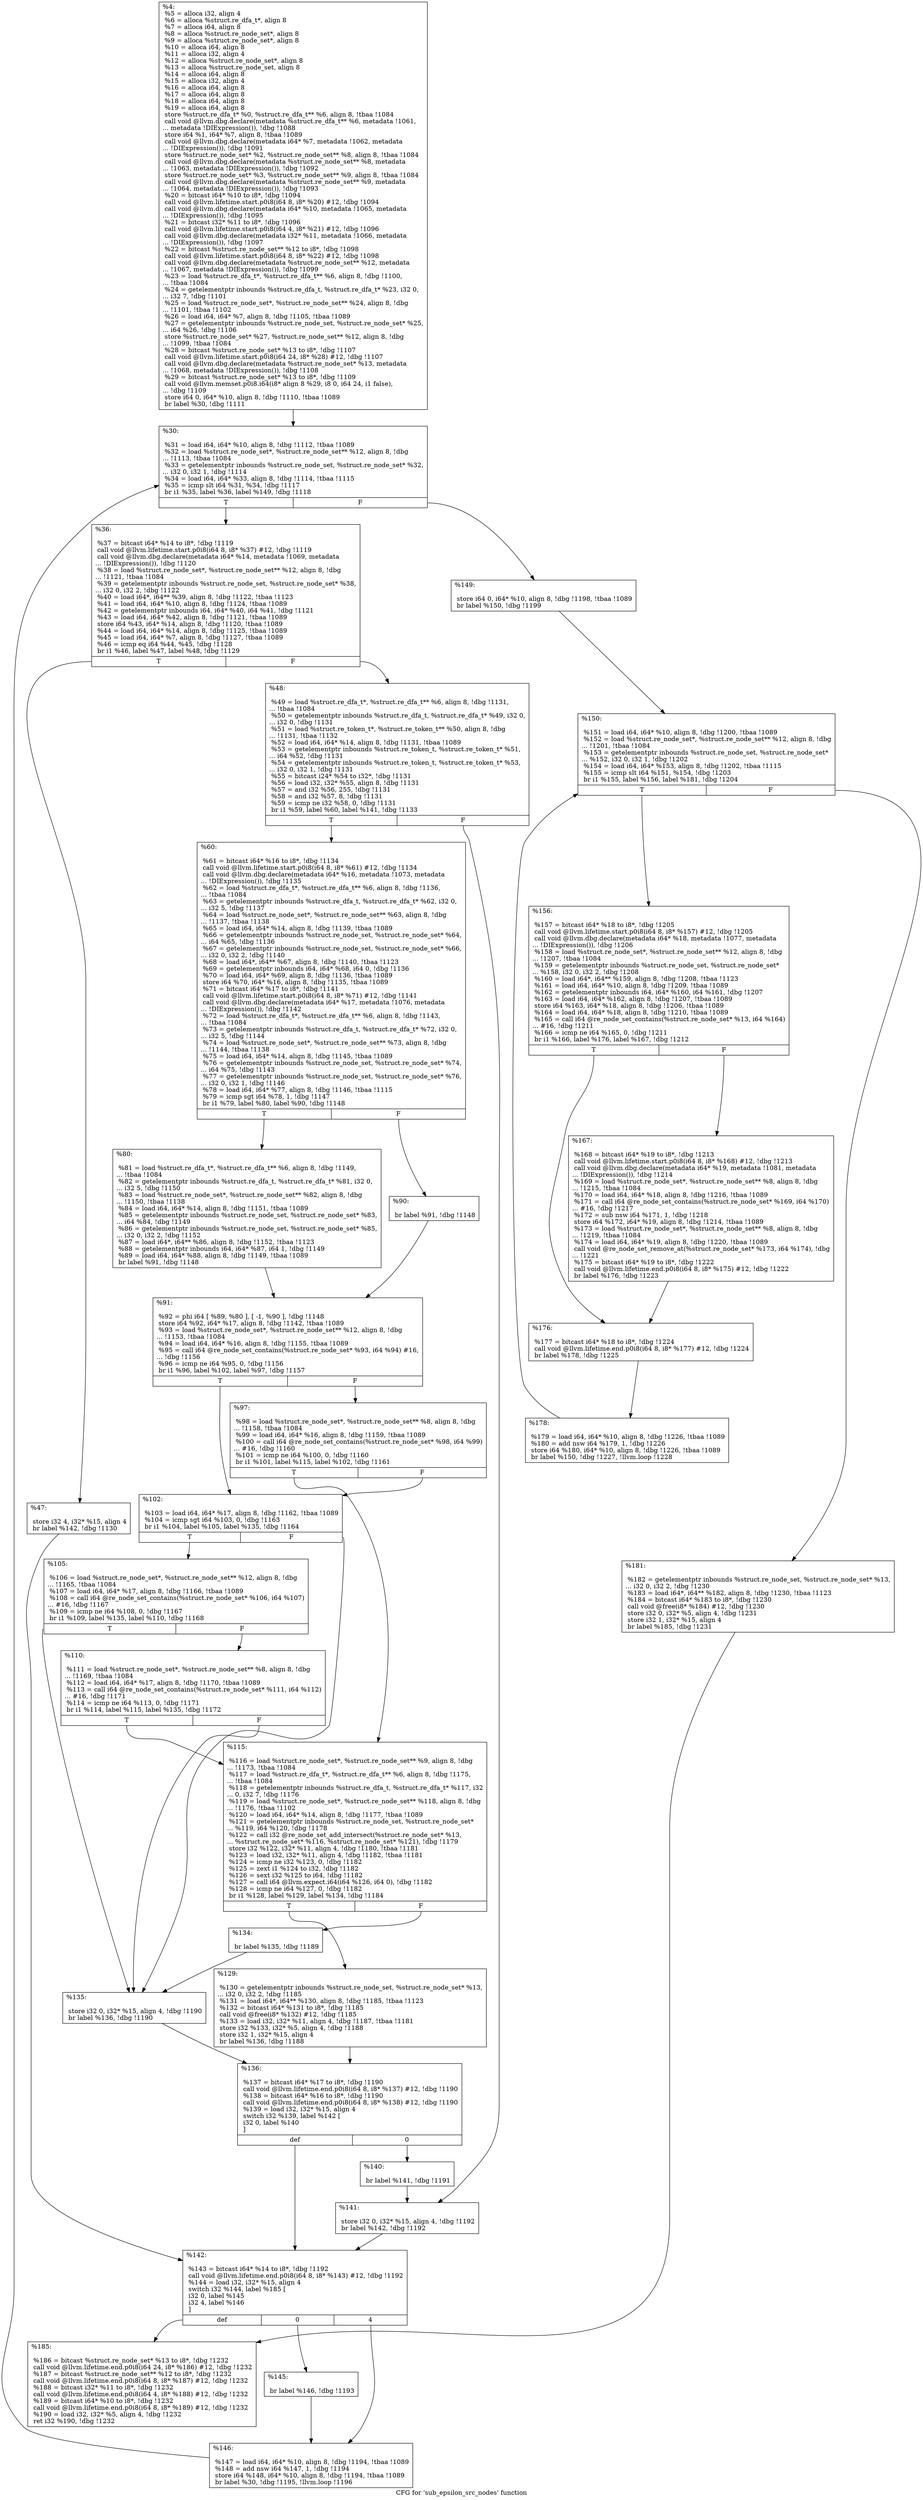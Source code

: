digraph "CFG for 'sub_epsilon_src_nodes' function" {
	label="CFG for 'sub_epsilon_src_nodes' function";

	Node0xeecab0 [shape=record,label="{%4:\l  %5 = alloca i32, align 4\l  %6 = alloca %struct.re_dfa_t*, align 8\l  %7 = alloca i64, align 8\l  %8 = alloca %struct.re_node_set*, align 8\l  %9 = alloca %struct.re_node_set*, align 8\l  %10 = alloca i64, align 8\l  %11 = alloca i32, align 4\l  %12 = alloca %struct.re_node_set*, align 8\l  %13 = alloca %struct.re_node_set, align 8\l  %14 = alloca i64, align 8\l  %15 = alloca i32, align 4\l  %16 = alloca i64, align 8\l  %17 = alloca i64, align 8\l  %18 = alloca i64, align 8\l  %19 = alloca i64, align 8\l  store %struct.re_dfa_t* %0, %struct.re_dfa_t** %6, align 8, !tbaa !1084\l  call void @llvm.dbg.declare(metadata %struct.re_dfa_t** %6, metadata !1061,\l... metadata !DIExpression()), !dbg !1088\l  store i64 %1, i64* %7, align 8, !tbaa !1089\l  call void @llvm.dbg.declare(metadata i64* %7, metadata !1062, metadata\l... !DIExpression()), !dbg !1091\l  store %struct.re_node_set* %2, %struct.re_node_set** %8, align 8, !tbaa !1084\l  call void @llvm.dbg.declare(metadata %struct.re_node_set** %8, metadata\l... !1063, metadata !DIExpression()), !dbg !1092\l  store %struct.re_node_set* %3, %struct.re_node_set** %9, align 8, !tbaa !1084\l  call void @llvm.dbg.declare(metadata %struct.re_node_set** %9, metadata\l... !1064, metadata !DIExpression()), !dbg !1093\l  %20 = bitcast i64* %10 to i8*, !dbg !1094\l  call void @llvm.lifetime.start.p0i8(i64 8, i8* %20) #12, !dbg !1094\l  call void @llvm.dbg.declare(metadata i64* %10, metadata !1065, metadata\l... !DIExpression()), !dbg !1095\l  %21 = bitcast i32* %11 to i8*, !dbg !1096\l  call void @llvm.lifetime.start.p0i8(i64 4, i8* %21) #12, !dbg !1096\l  call void @llvm.dbg.declare(metadata i32* %11, metadata !1066, metadata\l... !DIExpression()), !dbg !1097\l  %22 = bitcast %struct.re_node_set** %12 to i8*, !dbg !1098\l  call void @llvm.lifetime.start.p0i8(i64 8, i8* %22) #12, !dbg !1098\l  call void @llvm.dbg.declare(metadata %struct.re_node_set** %12, metadata\l... !1067, metadata !DIExpression()), !dbg !1099\l  %23 = load %struct.re_dfa_t*, %struct.re_dfa_t** %6, align 8, !dbg !1100,\l... !tbaa !1084\l  %24 = getelementptr inbounds %struct.re_dfa_t, %struct.re_dfa_t* %23, i32 0,\l... i32 7, !dbg !1101\l  %25 = load %struct.re_node_set*, %struct.re_node_set** %24, align 8, !dbg\l... !1101, !tbaa !1102\l  %26 = load i64, i64* %7, align 8, !dbg !1105, !tbaa !1089\l  %27 = getelementptr inbounds %struct.re_node_set, %struct.re_node_set* %25,\l... i64 %26, !dbg !1106\l  store %struct.re_node_set* %27, %struct.re_node_set** %12, align 8, !dbg\l... !1099, !tbaa !1084\l  %28 = bitcast %struct.re_node_set* %13 to i8*, !dbg !1107\l  call void @llvm.lifetime.start.p0i8(i64 24, i8* %28) #12, !dbg !1107\l  call void @llvm.dbg.declare(metadata %struct.re_node_set* %13, metadata\l... !1068, metadata !DIExpression()), !dbg !1108\l  %29 = bitcast %struct.re_node_set* %13 to i8*, !dbg !1109\l  call void @llvm.memset.p0i8.i64(i8* align 8 %29, i8 0, i64 24, i1 false),\l... !dbg !1109\l  store i64 0, i64* %10, align 8, !dbg !1110, !tbaa !1089\l  br label %30, !dbg !1111\l}"];
	Node0xeecab0 -> Node0xeeccb0;
	Node0xeeccb0 [shape=record,label="{%30:\l\l  %31 = load i64, i64* %10, align 8, !dbg !1112, !tbaa !1089\l  %32 = load %struct.re_node_set*, %struct.re_node_set** %12, align 8, !dbg\l... !1113, !tbaa !1084\l  %33 = getelementptr inbounds %struct.re_node_set, %struct.re_node_set* %32,\l... i32 0, i32 1, !dbg !1114\l  %34 = load i64, i64* %33, align 8, !dbg !1114, !tbaa !1115\l  %35 = icmp slt i64 %31, %34, !dbg !1117\l  br i1 %35, label %36, label %149, !dbg !1118\l|{<s0>T|<s1>F}}"];
	Node0xeeccb0:s0 -> Node0xeecd00;
	Node0xeeccb0:s1 -> Node0xeed390;
	Node0xeecd00 [shape=record,label="{%36:\l\l  %37 = bitcast i64* %14 to i8*, !dbg !1119\l  call void @llvm.lifetime.start.p0i8(i64 8, i8* %37) #12, !dbg !1119\l  call void @llvm.dbg.declare(metadata i64* %14, metadata !1069, metadata\l... !DIExpression()), !dbg !1120\l  %38 = load %struct.re_node_set*, %struct.re_node_set** %12, align 8, !dbg\l... !1121, !tbaa !1084\l  %39 = getelementptr inbounds %struct.re_node_set, %struct.re_node_set* %38,\l... i32 0, i32 2, !dbg !1122\l  %40 = load i64*, i64** %39, align 8, !dbg !1122, !tbaa !1123\l  %41 = load i64, i64* %10, align 8, !dbg !1124, !tbaa !1089\l  %42 = getelementptr inbounds i64, i64* %40, i64 %41, !dbg !1121\l  %43 = load i64, i64* %42, align 8, !dbg !1121, !tbaa !1089\l  store i64 %43, i64* %14, align 8, !dbg !1120, !tbaa !1089\l  %44 = load i64, i64* %14, align 8, !dbg !1125, !tbaa !1089\l  %45 = load i64, i64* %7, align 8, !dbg !1127, !tbaa !1089\l  %46 = icmp eq i64 %44, %45, !dbg !1128\l  br i1 %46, label %47, label %48, !dbg !1129\l|{<s0>T|<s1>F}}"];
	Node0xeecd00:s0 -> Node0xeecd50;
	Node0xeecd00:s1 -> Node0xeecda0;
	Node0xeecd50 [shape=record,label="{%47:\l\l  store i32 4, i32* %15, align 4\l  br label %142, !dbg !1130\l}"];
	Node0xeecd50 -> Node0xeed2a0;
	Node0xeecda0 [shape=record,label="{%48:\l\l  %49 = load %struct.re_dfa_t*, %struct.re_dfa_t** %6, align 8, !dbg !1131,\l... !tbaa !1084\l  %50 = getelementptr inbounds %struct.re_dfa_t, %struct.re_dfa_t* %49, i32 0,\l... i32 0, !dbg !1131\l  %51 = load %struct.re_token_t*, %struct.re_token_t** %50, align 8, !dbg\l... !1131, !tbaa !1132\l  %52 = load i64, i64* %14, align 8, !dbg !1131, !tbaa !1089\l  %53 = getelementptr inbounds %struct.re_token_t, %struct.re_token_t* %51,\l... i64 %52, !dbg !1131\l  %54 = getelementptr inbounds %struct.re_token_t, %struct.re_token_t* %53,\l... i32 0, i32 1, !dbg !1131\l  %55 = bitcast i24* %54 to i32*, !dbg !1131\l  %56 = load i32, i32* %55, align 8, !dbg !1131\l  %57 = and i32 %56, 255, !dbg !1131\l  %58 = and i32 %57, 8, !dbg !1131\l  %59 = icmp ne i32 %58, 0, !dbg !1131\l  br i1 %59, label %60, label %141, !dbg !1133\l|{<s0>T|<s1>F}}"];
	Node0xeecda0:s0 -> Node0xeecdf0;
	Node0xeecda0:s1 -> Node0xeed250;
	Node0xeecdf0 [shape=record,label="{%60:\l\l  %61 = bitcast i64* %16 to i8*, !dbg !1134\l  call void @llvm.lifetime.start.p0i8(i64 8, i8* %61) #12, !dbg !1134\l  call void @llvm.dbg.declare(metadata i64* %16, metadata !1073, metadata\l... !DIExpression()), !dbg !1135\l  %62 = load %struct.re_dfa_t*, %struct.re_dfa_t** %6, align 8, !dbg !1136,\l... !tbaa !1084\l  %63 = getelementptr inbounds %struct.re_dfa_t, %struct.re_dfa_t* %62, i32 0,\l... i32 5, !dbg !1137\l  %64 = load %struct.re_node_set*, %struct.re_node_set** %63, align 8, !dbg\l... !1137, !tbaa !1138\l  %65 = load i64, i64* %14, align 8, !dbg !1139, !tbaa !1089\l  %66 = getelementptr inbounds %struct.re_node_set, %struct.re_node_set* %64,\l... i64 %65, !dbg !1136\l  %67 = getelementptr inbounds %struct.re_node_set, %struct.re_node_set* %66,\l... i32 0, i32 2, !dbg !1140\l  %68 = load i64*, i64** %67, align 8, !dbg !1140, !tbaa !1123\l  %69 = getelementptr inbounds i64, i64* %68, i64 0, !dbg !1136\l  %70 = load i64, i64* %69, align 8, !dbg !1136, !tbaa !1089\l  store i64 %70, i64* %16, align 8, !dbg !1135, !tbaa !1089\l  %71 = bitcast i64* %17 to i8*, !dbg !1141\l  call void @llvm.lifetime.start.p0i8(i64 8, i8* %71) #12, !dbg !1141\l  call void @llvm.dbg.declare(metadata i64* %17, metadata !1076, metadata\l... !DIExpression()), !dbg !1142\l  %72 = load %struct.re_dfa_t*, %struct.re_dfa_t** %6, align 8, !dbg !1143,\l... !tbaa !1084\l  %73 = getelementptr inbounds %struct.re_dfa_t, %struct.re_dfa_t* %72, i32 0,\l... i32 5, !dbg !1144\l  %74 = load %struct.re_node_set*, %struct.re_node_set** %73, align 8, !dbg\l... !1144, !tbaa !1138\l  %75 = load i64, i64* %14, align 8, !dbg !1145, !tbaa !1089\l  %76 = getelementptr inbounds %struct.re_node_set, %struct.re_node_set* %74,\l... i64 %75, !dbg !1143\l  %77 = getelementptr inbounds %struct.re_node_set, %struct.re_node_set* %76,\l... i32 0, i32 1, !dbg !1146\l  %78 = load i64, i64* %77, align 8, !dbg !1146, !tbaa !1115\l  %79 = icmp sgt i64 %78, 1, !dbg !1147\l  br i1 %79, label %80, label %90, !dbg !1148\l|{<s0>T|<s1>F}}"];
	Node0xeecdf0:s0 -> Node0xeece40;
	Node0xeecdf0:s1 -> Node0xeece90;
	Node0xeece40 [shape=record,label="{%80:\l\l  %81 = load %struct.re_dfa_t*, %struct.re_dfa_t** %6, align 8, !dbg !1149,\l... !tbaa !1084\l  %82 = getelementptr inbounds %struct.re_dfa_t, %struct.re_dfa_t* %81, i32 0,\l... i32 5, !dbg !1150\l  %83 = load %struct.re_node_set*, %struct.re_node_set** %82, align 8, !dbg\l... !1150, !tbaa !1138\l  %84 = load i64, i64* %14, align 8, !dbg !1151, !tbaa !1089\l  %85 = getelementptr inbounds %struct.re_node_set, %struct.re_node_set* %83,\l... i64 %84, !dbg !1149\l  %86 = getelementptr inbounds %struct.re_node_set, %struct.re_node_set* %85,\l... i32 0, i32 2, !dbg !1152\l  %87 = load i64*, i64** %86, align 8, !dbg !1152, !tbaa !1123\l  %88 = getelementptr inbounds i64, i64* %87, i64 1, !dbg !1149\l  %89 = load i64, i64* %88, align 8, !dbg !1149, !tbaa !1089\l  br label %91, !dbg !1148\l}"];
	Node0xeece40 -> Node0xeecee0;
	Node0xeece90 [shape=record,label="{%90:\l\l  br label %91, !dbg !1148\l}"];
	Node0xeece90 -> Node0xeecee0;
	Node0xeecee0 [shape=record,label="{%91:\l\l  %92 = phi i64 [ %89, %80 ], [ -1, %90 ], !dbg !1148\l  store i64 %92, i64* %17, align 8, !dbg !1142, !tbaa !1089\l  %93 = load %struct.re_node_set*, %struct.re_node_set** %12, align 8, !dbg\l... !1153, !tbaa !1084\l  %94 = load i64, i64* %16, align 8, !dbg !1155, !tbaa !1089\l  %95 = call i64 @re_node_set_contains(%struct.re_node_set* %93, i64 %94) #16,\l... !dbg !1156\l  %96 = icmp ne i64 %95, 0, !dbg !1156\l  br i1 %96, label %102, label %97, !dbg !1157\l|{<s0>T|<s1>F}}"];
	Node0xeecee0:s0 -> Node0xeecf80;
	Node0xeecee0:s1 -> Node0xeecf30;
	Node0xeecf30 [shape=record,label="{%97:\l\l  %98 = load %struct.re_node_set*, %struct.re_node_set** %8, align 8, !dbg\l... !1158, !tbaa !1084\l  %99 = load i64, i64* %16, align 8, !dbg !1159, !tbaa !1089\l  %100 = call i64 @re_node_set_contains(%struct.re_node_set* %98, i64 %99)\l... #16, !dbg !1160\l  %101 = icmp ne i64 %100, 0, !dbg !1160\l  br i1 %101, label %115, label %102, !dbg !1161\l|{<s0>T|<s1>F}}"];
	Node0xeecf30:s0 -> Node0xeed070;
	Node0xeecf30:s1 -> Node0xeecf80;
	Node0xeecf80 [shape=record,label="{%102:\l\l  %103 = load i64, i64* %17, align 8, !dbg !1162, !tbaa !1089\l  %104 = icmp sgt i64 %103, 0, !dbg !1163\l  br i1 %104, label %105, label %135, !dbg !1164\l|{<s0>T|<s1>F}}"];
	Node0xeecf80:s0 -> Node0xeecfd0;
	Node0xeecf80:s1 -> Node0xeed160;
	Node0xeecfd0 [shape=record,label="{%105:\l\l  %106 = load %struct.re_node_set*, %struct.re_node_set** %12, align 8, !dbg\l... !1165, !tbaa !1084\l  %107 = load i64, i64* %17, align 8, !dbg !1166, !tbaa !1089\l  %108 = call i64 @re_node_set_contains(%struct.re_node_set* %106, i64 %107)\l... #16, !dbg !1167\l  %109 = icmp ne i64 %108, 0, !dbg !1167\l  br i1 %109, label %135, label %110, !dbg !1168\l|{<s0>T|<s1>F}}"];
	Node0xeecfd0:s0 -> Node0xeed160;
	Node0xeecfd0:s1 -> Node0xeed020;
	Node0xeed020 [shape=record,label="{%110:\l\l  %111 = load %struct.re_node_set*, %struct.re_node_set** %8, align 8, !dbg\l... !1169, !tbaa !1084\l  %112 = load i64, i64* %17, align 8, !dbg !1170, !tbaa !1089\l  %113 = call i64 @re_node_set_contains(%struct.re_node_set* %111, i64 %112)\l... #16, !dbg !1171\l  %114 = icmp ne i64 %113, 0, !dbg !1171\l  br i1 %114, label %115, label %135, !dbg !1172\l|{<s0>T|<s1>F}}"];
	Node0xeed020:s0 -> Node0xeed070;
	Node0xeed020:s1 -> Node0xeed160;
	Node0xeed070 [shape=record,label="{%115:\l\l  %116 = load %struct.re_node_set*, %struct.re_node_set** %9, align 8, !dbg\l... !1173, !tbaa !1084\l  %117 = load %struct.re_dfa_t*, %struct.re_dfa_t** %6, align 8, !dbg !1175,\l... !tbaa !1084\l  %118 = getelementptr inbounds %struct.re_dfa_t, %struct.re_dfa_t* %117, i32\l... 0, i32 7, !dbg !1176\l  %119 = load %struct.re_node_set*, %struct.re_node_set** %118, align 8, !dbg\l... !1176, !tbaa !1102\l  %120 = load i64, i64* %14, align 8, !dbg !1177, !tbaa !1089\l  %121 = getelementptr inbounds %struct.re_node_set, %struct.re_node_set*\l... %119, i64 %120, !dbg !1178\l  %122 = call i32 @re_node_set_add_intersect(%struct.re_node_set* %13,\l... %struct.re_node_set* %116, %struct.re_node_set* %121), !dbg !1179\l  store i32 %122, i32* %11, align 4, !dbg !1180, !tbaa !1181\l  %123 = load i32, i32* %11, align 4, !dbg !1182, !tbaa !1181\l  %124 = icmp ne i32 %123, 0, !dbg !1182\l  %125 = zext i1 %124 to i32, !dbg !1182\l  %126 = sext i32 %125 to i64, !dbg !1182\l  %127 = call i64 @llvm.expect.i64(i64 %126, i64 0), !dbg !1182\l  %128 = icmp ne i64 %127, 0, !dbg !1182\l  br i1 %128, label %129, label %134, !dbg !1184\l|{<s0>T|<s1>F}}"];
	Node0xeed070:s0 -> Node0xeed0c0;
	Node0xeed070:s1 -> Node0xeed110;
	Node0xeed0c0 [shape=record,label="{%129:\l\l  %130 = getelementptr inbounds %struct.re_node_set, %struct.re_node_set* %13,\l... i32 0, i32 2, !dbg !1185\l  %131 = load i64*, i64** %130, align 8, !dbg !1185, !tbaa !1123\l  %132 = bitcast i64* %131 to i8*, !dbg !1185\l  call void @free(i8* %132) #12, !dbg !1185\l  %133 = load i32, i32* %11, align 4, !dbg !1187, !tbaa !1181\l  store i32 %133, i32* %5, align 4, !dbg !1188\l  store i32 1, i32* %15, align 4\l  br label %136, !dbg !1188\l}"];
	Node0xeed0c0 -> Node0xeed1b0;
	Node0xeed110 [shape=record,label="{%134:\l\l  br label %135, !dbg !1189\l}"];
	Node0xeed110 -> Node0xeed160;
	Node0xeed160 [shape=record,label="{%135:\l\l  store i32 0, i32* %15, align 4, !dbg !1190\l  br label %136, !dbg !1190\l}"];
	Node0xeed160 -> Node0xeed1b0;
	Node0xeed1b0 [shape=record,label="{%136:\l\l  %137 = bitcast i64* %17 to i8*, !dbg !1190\l  call void @llvm.lifetime.end.p0i8(i64 8, i8* %137) #12, !dbg !1190\l  %138 = bitcast i64* %16 to i8*, !dbg !1190\l  call void @llvm.lifetime.end.p0i8(i64 8, i8* %138) #12, !dbg !1190\l  %139 = load i32, i32* %15, align 4\l  switch i32 %139, label %142 [\l    i32 0, label %140\l  ]\l|{<s0>def|<s1>0}}"];
	Node0xeed1b0:s0 -> Node0xeed2a0;
	Node0xeed1b0:s1 -> Node0xeed200;
	Node0xeed200 [shape=record,label="{%140:\l\l  br label %141, !dbg !1191\l}"];
	Node0xeed200 -> Node0xeed250;
	Node0xeed250 [shape=record,label="{%141:\l\l  store i32 0, i32* %15, align 4, !dbg !1192\l  br label %142, !dbg !1192\l}"];
	Node0xeed250 -> Node0xeed2a0;
	Node0xeed2a0 [shape=record,label="{%142:\l\l  %143 = bitcast i64* %14 to i8*, !dbg !1192\l  call void @llvm.lifetime.end.p0i8(i64 8, i8* %143) #12, !dbg !1192\l  %144 = load i32, i32* %15, align 4\l  switch i32 %144, label %185 [\l    i32 0, label %145\l    i32 4, label %146\l  ]\l|{<s0>def|<s1>0|<s2>4}}"];
	Node0xeed2a0:s0 -> Node0xeed5c0;
	Node0xeed2a0:s1 -> Node0xeed2f0;
	Node0xeed2a0:s2 -> Node0xeed340;
	Node0xeed2f0 [shape=record,label="{%145:\l\l  br label %146, !dbg !1193\l}"];
	Node0xeed2f0 -> Node0xeed340;
	Node0xeed340 [shape=record,label="{%146:\l\l  %147 = load i64, i64* %10, align 8, !dbg !1194, !tbaa !1089\l  %148 = add nsw i64 %147, 1, !dbg !1194\l  store i64 %148, i64* %10, align 8, !dbg !1194, !tbaa !1089\l  br label %30, !dbg !1195, !llvm.loop !1196\l}"];
	Node0xeed340 -> Node0xeeccb0;
	Node0xeed390 [shape=record,label="{%149:\l\l  store i64 0, i64* %10, align 8, !dbg !1198, !tbaa !1089\l  br label %150, !dbg !1199\l}"];
	Node0xeed390 -> Node0xeed3e0;
	Node0xeed3e0 [shape=record,label="{%150:\l\l  %151 = load i64, i64* %10, align 8, !dbg !1200, !tbaa !1089\l  %152 = load %struct.re_node_set*, %struct.re_node_set** %12, align 8, !dbg\l... !1201, !tbaa !1084\l  %153 = getelementptr inbounds %struct.re_node_set, %struct.re_node_set*\l... %152, i32 0, i32 1, !dbg !1202\l  %154 = load i64, i64* %153, align 8, !dbg !1202, !tbaa !1115\l  %155 = icmp slt i64 %151, %154, !dbg !1203\l  br i1 %155, label %156, label %181, !dbg !1204\l|{<s0>T|<s1>F}}"];
	Node0xeed3e0:s0 -> Node0xeed430;
	Node0xeed3e0:s1 -> Node0xeed570;
	Node0xeed430 [shape=record,label="{%156:\l\l  %157 = bitcast i64* %18 to i8*, !dbg !1205\l  call void @llvm.lifetime.start.p0i8(i64 8, i8* %157) #12, !dbg !1205\l  call void @llvm.dbg.declare(metadata i64* %18, metadata !1077, metadata\l... !DIExpression()), !dbg !1206\l  %158 = load %struct.re_node_set*, %struct.re_node_set** %12, align 8, !dbg\l... !1207, !tbaa !1084\l  %159 = getelementptr inbounds %struct.re_node_set, %struct.re_node_set*\l... %158, i32 0, i32 2, !dbg !1208\l  %160 = load i64*, i64** %159, align 8, !dbg !1208, !tbaa !1123\l  %161 = load i64, i64* %10, align 8, !dbg !1209, !tbaa !1089\l  %162 = getelementptr inbounds i64, i64* %160, i64 %161, !dbg !1207\l  %163 = load i64, i64* %162, align 8, !dbg !1207, !tbaa !1089\l  store i64 %163, i64* %18, align 8, !dbg !1206, !tbaa !1089\l  %164 = load i64, i64* %18, align 8, !dbg !1210, !tbaa !1089\l  %165 = call i64 @re_node_set_contains(%struct.re_node_set* %13, i64 %164)\l... #16, !dbg !1211\l  %166 = icmp ne i64 %165, 0, !dbg !1211\l  br i1 %166, label %176, label %167, !dbg !1212\l|{<s0>T|<s1>F}}"];
	Node0xeed430:s0 -> Node0xeed4d0;
	Node0xeed430:s1 -> Node0xeed480;
	Node0xeed480 [shape=record,label="{%167:\l\l  %168 = bitcast i64* %19 to i8*, !dbg !1213\l  call void @llvm.lifetime.start.p0i8(i64 8, i8* %168) #12, !dbg !1213\l  call void @llvm.dbg.declare(metadata i64* %19, metadata !1081, metadata\l... !DIExpression()), !dbg !1214\l  %169 = load %struct.re_node_set*, %struct.re_node_set** %8, align 8, !dbg\l... !1215, !tbaa !1084\l  %170 = load i64, i64* %18, align 8, !dbg !1216, !tbaa !1089\l  %171 = call i64 @re_node_set_contains(%struct.re_node_set* %169, i64 %170)\l... #16, !dbg !1217\l  %172 = sub nsw i64 %171, 1, !dbg !1218\l  store i64 %172, i64* %19, align 8, !dbg !1214, !tbaa !1089\l  %173 = load %struct.re_node_set*, %struct.re_node_set** %8, align 8, !dbg\l... !1219, !tbaa !1084\l  %174 = load i64, i64* %19, align 8, !dbg !1220, !tbaa !1089\l  call void @re_node_set_remove_at(%struct.re_node_set* %173, i64 %174), !dbg\l... !1221\l  %175 = bitcast i64* %19 to i8*, !dbg !1222\l  call void @llvm.lifetime.end.p0i8(i64 8, i8* %175) #12, !dbg !1222\l  br label %176, !dbg !1223\l}"];
	Node0xeed480 -> Node0xeed4d0;
	Node0xeed4d0 [shape=record,label="{%176:\l\l  %177 = bitcast i64* %18 to i8*, !dbg !1224\l  call void @llvm.lifetime.end.p0i8(i64 8, i8* %177) #12, !dbg !1224\l  br label %178, !dbg !1225\l}"];
	Node0xeed4d0 -> Node0xeed520;
	Node0xeed520 [shape=record,label="{%178:\l\l  %179 = load i64, i64* %10, align 8, !dbg !1226, !tbaa !1089\l  %180 = add nsw i64 %179, 1, !dbg !1226\l  store i64 %180, i64* %10, align 8, !dbg !1226, !tbaa !1089\l  br label %150, !dbg !1227, !llvm.loop !1228\l}"];
	Node0xeed520 -> Node0xeed3e0;
	Node0xeed570 [shape=record,label="{%181:\l\l  %182 = getelementptr inbounds %struct.re_node_set, %struct.re_node_set* %13,\l... i32 0, i32 2, !dbg !1230\l  %183 = load i64*, i64** %182, align 8, !dbg !1230, !tbaa !1123\l  %184 = bitcast i64* %183 to i8*, !dbg !1230\l  call void @free(i8* %184) #12, !dbg !1230\l  store i32 0, i32* %5, align 4, !dbg !1231\l  store i32 1, i32* %15, align 4\l  br label %185, !dbg !1231\l}"];
	Node0xeed570 -> Node0xeed5c0;
	Node0xeed5c0 [shape=record,label="{%185:\l\l  %186 = bitcast %struct.re_node_set* %13 to i8*, !dbg !1232\l  call void @llvm.lifetime.end.p0i8(i64 24, i8* %186) #12, !dbg !1232\l  %187 = bitcast %struct.re_node_set** %12 to i8*, !dbg !1232\l  call void @llvm.lifetime.end.p0i8(i64 8, i8* %187) #12, !dbg !1232\l  %188 = bitcast i32* %11 to i8*, !dbg !1232\l  call void @llvm.lifetime.end.p0i8(i64 4, i8* %188) #12, !dbg !1232\l  %189 = bitcast i64* %10 to i8*, !dbg !1232\l  call void @llvm.lifetime.end.p0i8(i64 8, i8* %189) #12, !dbg !1232\l  %190 = load i32, i32* %5, align 4, !dbg !1232\l  ret i32 %190, !dbg !1232\l}"];
}
